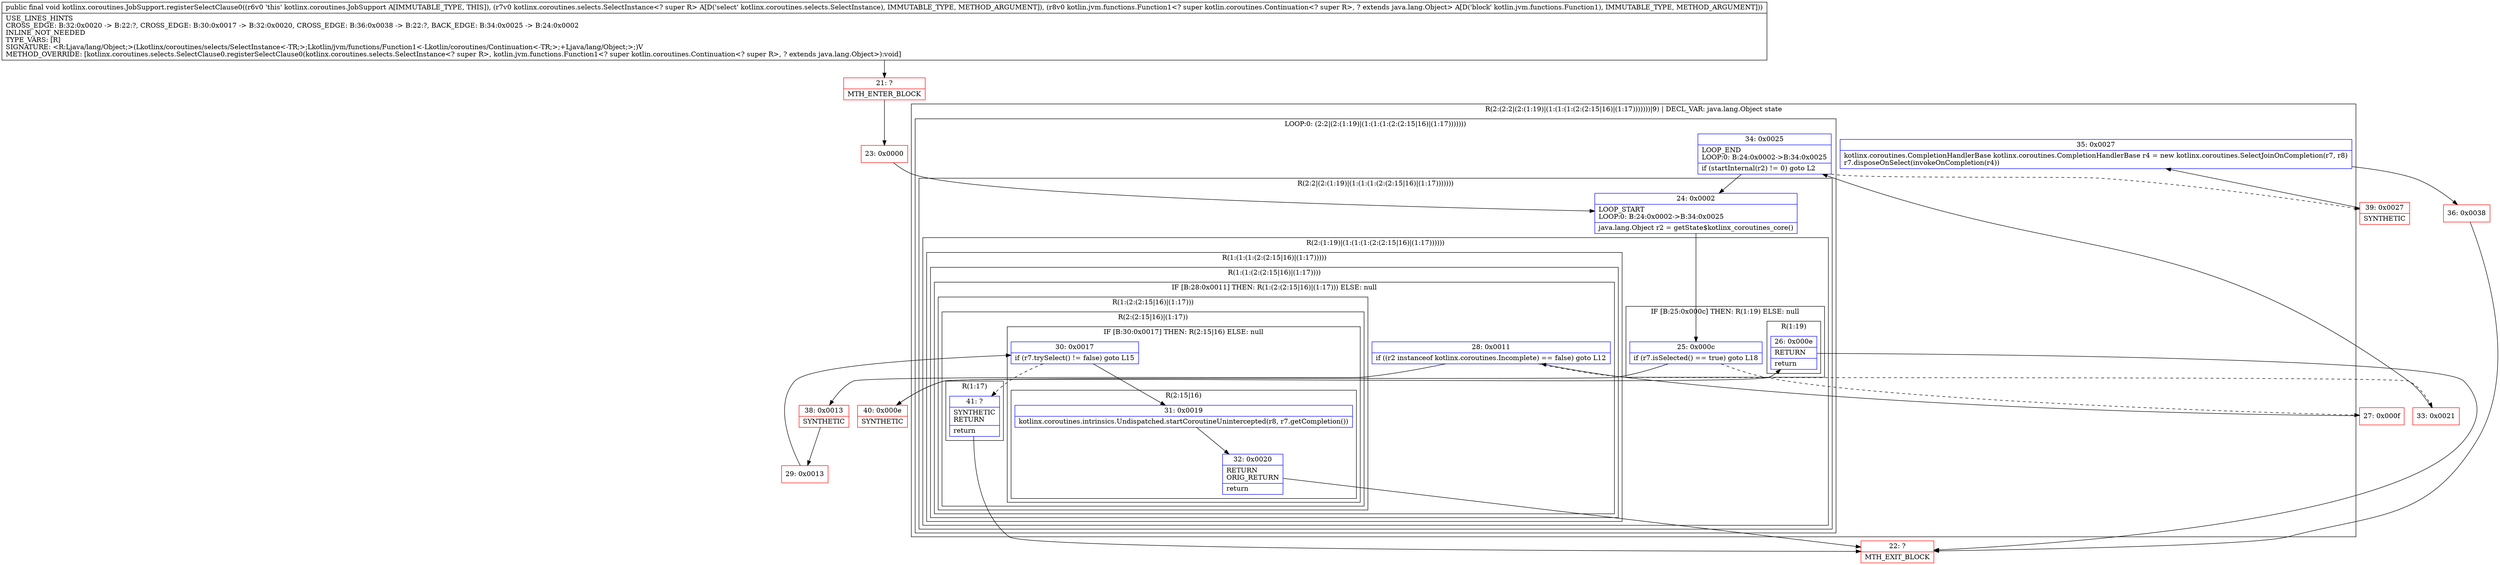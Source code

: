 digraph "CFG forkotlinx.coroutines.JobSupport.registerSelectClause0(Lkotlinx\/coroutines\/selects\/SelectInstance;Lkotlin\/jvm\/functions\/Function1;)V" {
subgraph cluster_Region_1381494203 {
label = "R(2:(2:2|(2:(1:19)|(1:(1:(1:(2:(2:15|16)|(1:17)))))))|9) | DECL_VAR: java.lang.Object state\l";
node [shape=record,color=blue];
subgraph cluster_LoopRegion_606858017 {
label = "LOOP:0: (2:2|(2:(1:19)|(1:(1:(1:(2:(2:15|16)|(1:17)))))))";
node [shape=record,color=blue];
Node_34 [shape=record,label="{34\:\ 0x0025|LOOP_END\lLOOP:0: B:24:0x0002\-\>B:34:0x0025\l|if (startInternal(r2) != 0) goto L2\l}"];
subgraph cluster_Region_1572391871 {
label = "R(2:2|(2:(1:19)|(1:(1:(1:(2:(2:15|16)|(1:17)))))))";
node [shape=record,color=blue];
Node_24 [shape=record,label="{24\:\ 0x0002|LOOP_START\lLOOP:0: B:24:0x0002\-\>B:34:0x0025\l|java.lang.Object r2 = getState$kotlinx_coroutines_core()\l}"];
subgraph cluster_Region_1665846796 {
label = "R(2:(1:19)|(1:(1:(1:(2:(2:15|16)|(1:17))))))";
node [shape=record,color=blue];
subgraph cluster_IfRegion_1220614475 {
label = "IF [B:25:0x000c] THEN: R(1:19) ELSE: null";
node [shape=record,color=blue];
Node_25 [shape=record,label="{25\:\ 0x000c|if (r7.isSelected() == true) goto L18\l}"];
subgraph cluster_Region_1749892850 {
label = "R(1:19)";
node [shape=record,color=blue];
Node_26 [shape=record,label="{26\:\ 0x000e|RETURN\l|return\l}"];
}
}
subgraph cluster_Region_18443659 {
label = "R(1:(1:(1:(2:(2:15|16)|(1:17)))))";
node [shape=record,color=blue];
subgraph cluster_Region_873916682 {
label = "R(1:(1:(2:(2:15|16)|(1:17))))";
node [shape=record,color=blue];
subgraph cluster_IfRegion_568494038 {
label = "IF [B:28:0x0011] THEN: R(1:(2:(2:15|16)|(1:17))) ELSE: null";
node [shape=record,color=blue];
Node_28 [shape=record,label="{28\:\ 0x0011|if ((r2 instanceof kotlinx.coroutines.Incomplete) == false) goto L12\l}"];
subgraph cluster_Region_1952298370 {
label = "R(1:(2:(2:15|16)|(1:17)))";
node [shape=record,color=blue];
subgraph cluster_Region_1978056533 {
label = "R(2:(2:15|16)|(1:17))";
node [shape=record,color=blue];
subgraph cluster_IfRegion_1071243607 {
label = "IF [B:30:0x0017] THEN: R(2:15|16) ELSE: null";
node [shape=record,color=blue];
Node_30 [shape=record,label="{30\:\ 0x0017|if (r7.trySelect() != false) goto L15\l}"];
subgraph cluster_Region_1015288095 {
label = "R(2:15|16)";
node [shape=record,color=blue];
Node_31 [shape=record,label="{31\:\ 0x0019|kotlinx.coroutines.intrinsics.Undispatched.startCoroutineUnintercepted(r8, r7.getCompletion())\l}"];
Node_32 [shape=record,label="{32\:\ 0x0020|RETURN\lORIG_RETURN\l|return\l}"];
}
}
subgraph cluster_Region_627856040 {
label = "R(1:17)";
node [shape=record,color=blue];
Node_41 [shape=record,label="{41\:\ ?|SYNTHETIC\lRETURN\l|return\l}"];
}
}
}
}
}
}
}
}
}
Node_35 [shape=record,label="{35\:\ 0x0027|kotlinx.coroutines.CompletionHandlerBase kotlinx.coroutines.CompletionHandlerBase r4 = new kotlinx.coroutines.SelectJoinOnCompletion(r7, r8)\lr7.disposeOnSelect(invokeOnCompletion(r4))\l}"];
}
Node_21 [shape=record,color=red,label="{21\:\ ?|MTH_ENTER_BLOCK\l}"];
Node_23 [shape=record,color=red,label="{23\:\ 0x0000}"];
Node_27 [shape=record,color=red,label="{27\:\ 0x000f}"];
Node_33 [shape=record,color=red,label="{33\:\ 0x0021}"];
Node_39 [shape=record,color=red,label="{39\:\ 0x0027|SYNTHETIC\l}"];
Node_36 [shape=record,color=red,label="{36\:\ 0x0038}"];
Node_22 [shape=record,color=red,label="{22\:\ ?|MTH_EXIT_BLOCK\l}"];
Node_38 [shape=record,color=red,label="{38\:\ 0x0013|SYNTHETIC\l}"];
Node_29 [shape=record,color=red,label="{29\:\ 0x0013}"];
Node_40 [shape=record,color=red,label="{40\:\ 0x000e|SYNTHETIC\l}"];
MethodNode[shape=record,label="{public final void kotlinx.coroutines.JobSupport.registerSelectClause0((r6v0 'this' kotlinx.coroutines.JobSupport A[IMMUTABLE_TYPE, THIS]), (r7v0 kotlinx.coroutines.selects.SelectInstance\<? super R\> A[D('select' kotlinx.coroutines.selects.SelectInstance), IMMUTABLE_TYPE, METHOD_ARGUMENT]), (r8v0 kotlin.jvm.functions.Function1\<? super kotlin.coroutines.Continuation\<? super R\>, ? extends java.lang.Object\> A[D('block' kotlin.jvm.functions.Function1), IMMUTABLE_TYPE, METHOD_ARGUMENT]))  | USE_LINES_HINTS\lCROSS_EDGE: B:32:0x0020 \-\> B:22:?, CROSS_EDGE: B:30:0x0017 \-\> B:32:0x0020, CROSS_EDGE: B:36:0x0038 \-\> B:22:?, BACK_EDGE: B:34:0x0025 \-\> B:24:0x0002\lINLINE_NOT_NEEDED\lTYPE_VARS: [R]\lSIGNATURE: \<R:Ljava\/lang\/Object;\>(Lkotlinx\/coroutines\/selects\/SelectInstance\<\-TR;\>;Lkotlin\/jvm\/functions\/Function1\<\-Lkotlin\/coroutines\/Continuation\<\-TR;\>;+Ljava\/lang\/Object;\>;)V\lMETHOD_OVERRIDE: [kotlinx.coroutines.selects.SelectClause0.registerSelectClause0(kotlinx.coroutines.selects.SelectInstance\<? super R\>, kotlin.jvm.functions.Function1\<? super kotlin.coroutines.Continuation\<? super R\>, ? extends java.lang.Object\>):void]\l}"];
MethodNode -> Node_21;Node_34 -> Node_24;
Node_34 -> Node_39[style=dashed];
Node_24 -> Node_25;
Node_25 -> Node_27[style=dashed];
Node_25 -> Node_40;
Node_26 -> Node_22;
Node_28 -> Node_33[style=dashed];
Node_28 -> Node_38;
Node_30 -> Node_31;
Node_30 -> Node_41[style=dashed];
Node_31 -> Node_32;
Node_32 -> Node_22;
Node_41 -> Node_22;
Node_35 -> Node_36;
Node_21 -> Node_23;
Node_23 -> Node_24;
Node_27 -> Node_28;
Node_33 -> Node_34;
Node_39 -> Node_35;
Node_36 -> Node_22;
Node_38 -> Node_29;
Node_29 -> Node_30;
Node_40 -> Node_26;
}

